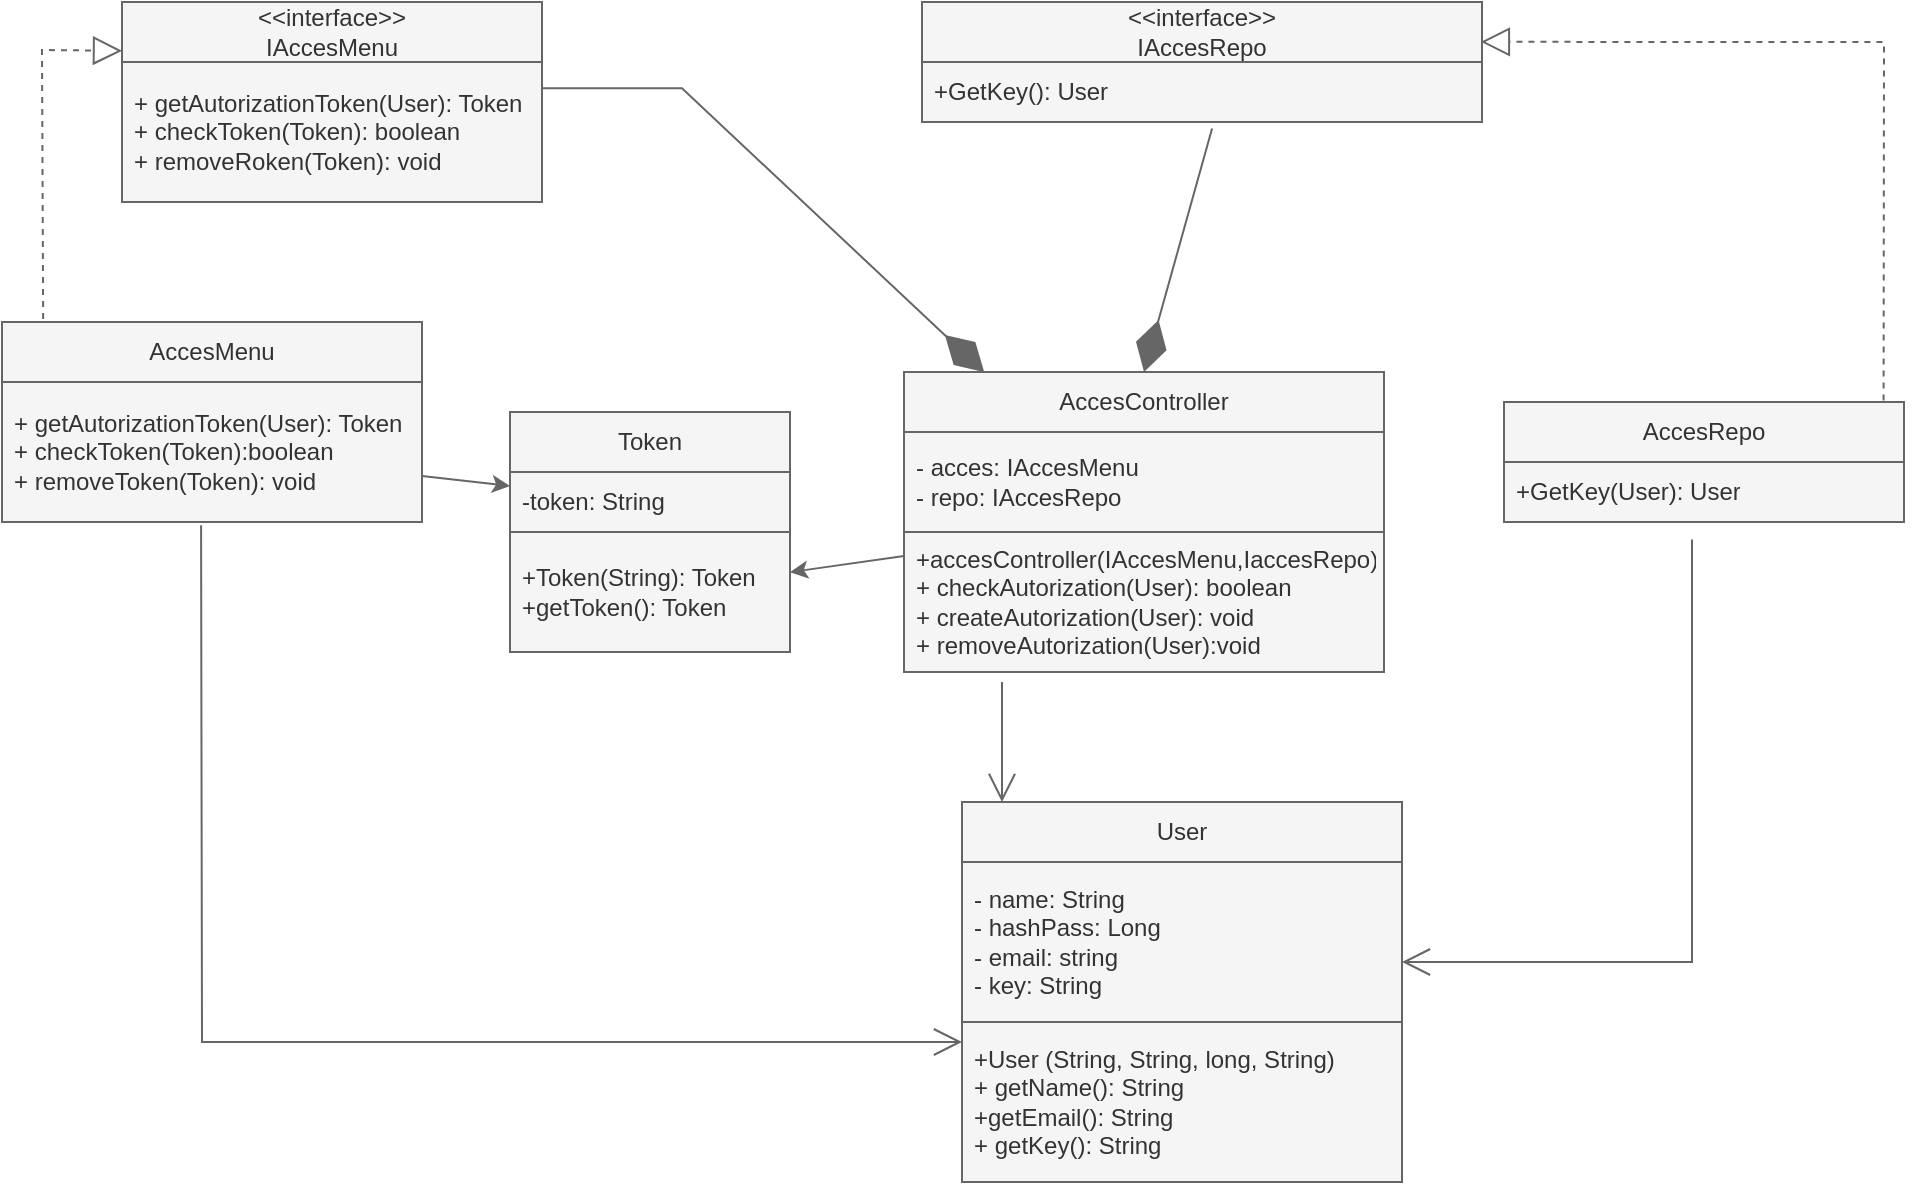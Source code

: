<mxfile scale="1" border="30">
    <diagram id="C5RBs43oDa-KdzZeNtuy" name="Page-1">
        <mxGraphModel dx="391" dy="1124" grid="0" gridSize="10" guides="1" tooltips="1" connect="1" arrows="1" fold="1" page="1" pageScale="1" pageWidth="1169" pageHeight="827" background="#FFFFFF" math="0" shadow="0">
            <root>
                <mxCell id="WIyWlLk6GJQsqaUBKTNV-0"/>
                <mxCell id="WIyWlLk6GJQsqaUBKTNV-1" parent="WIyWlLk6GJQsqaUBKTNV-0"/>
                <mxCell id="VEYTCsmouQsSnPpoifKZ-0" value="&amp;lt;&amp;lt;interface&amp;gt;&amp;gt;&lt;br&gt;IAccesMenu" style="swimlane;fontStyle=0;childLayout=stackLayout;horizontal=1;startSize=30;horizontalStack=0;resizeParent=1;resizeParentMax=0;resizeLast=0;collapsible=1;marginBottom=0;whiteSpace=wrap;html=1;fillColor=#f5f5f5;strokeColor=#666666;fontColor=#333333;" parent="WIyWlLk6GJQsqaUBKTNV-1" vertex="1">
                    <mxGeometry x="80" y="40" width="210" height="100" as="geometry">
                        <mxRectangle x="80" y="40" width="110" height="40" as="alternateBounds"/>
                    </mxGeometry>
                </mxCell>
                <mxCell id="VEYTCsmouQsSnPpoifKZ-1" value="+ getAutorizationToken(User): Token&lt;br&gt;+ checkToken(Token): boolean&lt;br&gt;+ removeRoken(Token): void" style="text;strokeColor=#666666;fillColor=#f5f5f5;align=left;verticalAlign=middle;spacingLeft=4;spacingRight=4;overflow=hidden;points=[[0,0.5],[1,0.5]];portConstraint=eastwest;rotatable=0;whiteSpace=wrap;html=1;fontColor=#333333;" parent="VEYTCsmouQsSnPpoifKZ-0" vertex="1">
                    <mxGeometry y="30" width="210" height="70" as="geometry"/>
                </mxCell>
                <mxCell id="VEYTCsmouQsSnPpoifKZ-4" value="AccesMenu" style="swimlane;fontStyle=0;childLayout=stackLayout;horizontal=1;startSize=30;horizontalStack=0;resizeParent=1;resizeParentMax=0;resizeLast=0;collapsible=1;marginBottom=0;whiteSpace=wrap;html=1;fillColor=#f5f5f5;strokeColor=#666666;fontColor=#333333;" parent="WIyWlLk6GJQsqaUBKTNV-1" vertex="1">
                    <mxGeometry x="20" y="200" width="210" height="100" as="geometry"/>
                </mxCell>
                <mxCell id="VEYTCsmouQsSnPpoifKZ-6" value="+ getAutorizationToken(User): Token&lt;br&gt;+ checkToken(Token):boolean&lt;br&gt;+ removeToken(Token): void" style="text;strokeColor=#666666;fillColor=#f5f5f5;align=left;verticalAlign=middle;spacingLeft=4;spacingRight=4;overflow=hidden;points=[[0,0.5],[1,0.5]];portConstraint=eastwest;rotatable=0;whiteSpace=wrap;html=1;fontColor=#333333;" parent="VEYTCsmouQsSnPpoifKZ-4" vertex="1">
                    <mxGeometry y="30" width="210" height="70" as="geometry"/>
                </mxCell>
                <mxCell id="VEYTCsmouQsSnPpoifKZ-8" value="&amp;lt;&amp;lt;interface&amp;gt;&amp;gt;&lt;br&gt;IAccesRepo" style="swimlane;fontStyle=0;childLayout=stackLayout;horizontal=1;startSize=30;horizontalStack=0;resizeParent=1;resizeParentMax=0;resizeLast=0;collapsible=1;marginBottom=0;whiteSpace=wrap;html=1;fillColor=#f5f5f5;strokeColor=#666666;fontColor=#333333;" parent="WIyWlLk6GJQsqaUBKTNV-1" vertex="1">
                    <mxGeometry x="480" y="40" width="280" height="60" as="geometry"/>
                </mxCell>
                <mxCell id="VEYTCsmouQsSnPpoifKZ-9" value="+GetKey(): User" style="text;strokeColor=#666666;fillColor=#f5f5f5;align=left;verticalAlign=middle;spacingLeft=4;spacingRight=4;overflow=hidden;points=[[0,0.5],[1,0.5]];portConstraint=eastwest;rotatable=0;whiteSpace=wrap;html=1;fontColor=#333333;" parent="VEYTCsmouQsSnPpoifKZ-8" vertex="1">
                    <mxGeometry y="30" width="280" height="30" as="geometry"/>
                </mxCell>
                <mxCell id="3" value="" style="edgeStyle=none;html=1;fillColor=#f5f5f5;strokeColor=#666666;" edge="1" parent="WIyWlLk6GJQsqaUBKTNV-1" source="VEYTCsmouQsSnPpoifKZ-12" target="VEYTCsmouQsSnPpoifKZ-21">
                    <mxGeometry relative="1" as="geometry"/>
                </mxCell>
                <mxCell id="VEYTCsmouQsSnPpoifKZ-12" value="AccesController" style="swimlane;fontStyle=0;childLayout=stackLayout;horizontal=1;startSize=30;horizontalStack=0;resizeParent=1;resizeParentMax=0;resizeLast=0;collapsible=1;marginBottom=0;whiteSpace=wrap;html=1;fillColor=#f5f5f5;strokeColor=#666666;fontColor=#333333;" parent="WIyWlLk6GJQsqaUBKTNV-1" vertex="1">
                    <mxGeometry x="471" y="225" width="240" height="150" as="geometry"/>
                </mxCell>
                <mxCell id="VEYTCsmouQsSnPpoifKZ-13" value="- acces: IAccesMenu&lt;br&gt;- repo: IAccesRepo" style="text;strokeColor=#666666;fillColor=#f5f5f5;align=left;verticalAlign=middle;spacingLeft=4;spacingRight=4;overflow=hidden;points=[[0,0.5],[1,0.5]];portConstraint=eastwest;rotatable=0;whiteSpace=wrap;html=1;fontColor=#333333;" parent="VEYTCsmouQsSnPpoifKZ-12" vertex="1">
                    <mxGeometry y="30" width="240" height="50" as="geometry"/>
                </mxCell>
                <mxCell id="noGfX4UjBAIZD2WYMjhh-2" value="+accesController(IAccesMenu,IaccesRepo)&lt;br&gt;+ checkAutorization(User): boolean&lt;br&gt;+ createAutorization(User): void&lt;br&gt;+ removeAutorization(User):void" style="text;strokeColor=#666666;fillColor=#f5f5f5;align=left;verticalAlign=middle;spacingLeft=4;spacingRight=4;overflow=hidden;points=[[0,0.5],[1,0.5]];portConstraint=eastwest;rotatable=0;whiteSpace=wrap;html=1;fontColor=#333333;" parent="VEYTCsmouQsSnPpoifKZ-12" vertex="1">
                    <mxGeometry y="80" width="240" height="70" as="geometry"/>
                </mxCell>
                <mxCell id="VEYTCsmouQsSnPpoifKZ-16" value="AccesRepo" style="swimlane;fontStyle=0;childLayout=stackLayout;horizontal=1;startSize=30;horizontalStack=0;resizeParent=1;resizeParentMax=0;resizeLast=0;collapsible=1;marginBottom=0;whiteSpace=wrap;html=1;fillColor=#f5f5f5;strokeColor=#666666;fontColor=#333333;" parent="WIyWlLk6GJQsqaUBKTNV-1" vertex="1">
                    <mxGeometry x="771" y="240" width="200" height="60" as="geometry"/>
                </mxCell>
                <mxCell id="VEYTCsmouQsSnPpoifKZ-17" value="+GetKey(User): User" style="text;strokeColor=#666666;fillColor=#f5f5f5;align=left;verticalAlign=middle;spacingLeft=4;spacingRight=4;overflow=hidden;points=[[0,0.5],[1,0.5]];portConstraint=eastwest;rotatable=0;whiteSpace=wrap;html=1;fontColor=#333333;" parent="VEYTCsmouQsSnPpoifKZ-16" vertex="1">
                    <mxGeometry y="30" width="200" height="30" as="geometry"/>
                </mxCell>
                <mxCell id="VEYTCsmouQsSnPpoifKZ-20" value="Token" style="swimlane;fontStyle=0;childLayout=stackLayout;horizontal=1;startSize=30;horizontalStack=0;resizeParent=1;resizeParentMax=0;resizeLast=0;collapsible=1;marginBottom=0;whiteSpace=wrap;html=1;fillColor=#f5f5f5;strokeColor=#666666;fontColor=#333333;" parent="WIyWlLk6GJQsqaUBKTNV-1" vertex="1">
                    <mxGeometry x="274" y="245" width="140" height="120" as="geometry"/>
                </mxCell>
                <mxCell id="noGfX4UjBAIZD2WYMjhh-1" value="-token: String" style="text;strokeColor=#666666;fillColor=#f5f5f5;align=left;verticalAlign=middle;spacingLeft=4;spacingRight=4;overflow=hidden;points=[[0,0.5],[1,0.5]];portConstraint=eastwest;rotatable=0;whiteSpace=wrap;html=1;fontColor=#333333;" parent="VEYTCsmouQsSnPpoifKZ-20" vertex="1">
                    <mxGeometry y="30" width="140" height="30" as="geometry"/>
                </mxCell>
                <mxCell id="VEYTCsmouQsSnPpoifKZ-21" value="+Token(String): Token&lt;br&gt;+getToken(): Token" style="text;strokeColor=#666666;fillColor=#f5f5f5;align=left;verticalAlign=middle;spacingLeft=4;spacingRight=4;overflow=hidden;points=[[0,0.5],[1,0.5]];portConstraint=eastwest;rotatable=0;whiteSpace=wrap;html=1;fontColor=#333333;" parent="VEYTCsmouQsSnPpoifKZ-20" vertex="1">
                    <mxGeometry y="60" width="140" height="60" as="geometry"/>
                </mxCell>
                <mxCell id="VEYTCsmouQsSnPpoifKZ-24" value="User" style="swimlane;fontStyle=0;childLayout=stackLayout;horizontal=1;startSize=30;horizontalStack=0;resizeParent=1;resizeParentMax=0;resizeLast=0;collapsible=1;marginBottom=0;whiteSpace=wrap;html=1;fillColor=#f5f5f5;strokeColor=#666666;fontColor=#333333;" parent="WIyWlLk6GJQsqaUBKTNV-1" vertex="1">
                    <mxGeometry x="500" y="440" width="220" height="190" as="geometry"/>
                </mxCell>
                <mxCell id="VEYTCsmouQsSnPpoifKZ-25" value="- name: String&lt;br&gt;- hashPass: Long&lt;br&gt;- email: string&lt;br&gt;- key: String" style="text;strokeColor=#666666;fillColor=#f5f5f5;align=left;verticalAlign=middle;spacingLeft=4;spacingRight=4;overflow=hidden;points=[[0,0.5],[1,0.5]];portConstraint=eastwest;rotatable=0;whiteSpace=wrap;html=1;fontColor=#333333;" parent="VEYTCsmouQsSnPpoifKZ-24" vertex="1">
                    <mxGeometry y="30" width="220" height="80" as="geometry"/>
                </mxCell>
                <mxCell id="VEYTCsmouQsSnPpoifKZ-26" value="+User (String, String, long, String)&lt;br&gt;+ getName(): String&lt;br&gt;+getEmail(): String&lt;br&gt;+ getKey(): String" style="text;strokeColor=#666666;fillColor=#f5f5f5;align=left;verticalAlign=middle;spacingLeft=4;spacingRight=4;overflow=hidden;points=[[0,0.5],[1,0.5]];portConstraint=eastwest;rotatable=0;whiteSpace=wrap;html=1;fontColor=#333333;" parent="VEYTCsmouQsSnPpoifKZ-24" vertex="1">
                    <mxGeometry y="110" width="220" height="80" as="geometry"/>
                </mxCell>
                <mxCell id="VEYTCsmouQsSnPpoifKZ-31" value="" style="endArrow=diamondThin;endFill=1;endSize=24;html=1;rounded=0;fillColor=#f5f5f5;strokeColor=#666666;" parent="WIyWlLk6GJQsqaUBKTNV-1" edge="1" target="VEYTCsmouQsSnPpoifKZ-12">
                    <mxGeometry width="160" relative="1" as="geometry">
                        <mxPoint x="290" y="83.18" as="sourcePoint"/>
                        <mxPoint x="360.32" y="230.0" as="targetPoint"/>
                        <Array as="points">
                            <mxPoint x="360" y="83.18"/>
                        </Array>
                    </mxGeometry>
                </mxCell>
                <mxCell id="VEYTCsmouQsSnPpoifKZ-32" value="" style="endArrow=diamondThin;endFill=1;endSize=24;html=1;rounded=0;exitX=0.518;exitY=1.109;exitDx=0;exitDy=0;entryX=0.5;entryY=0;entryDx=0;entryDy=0;exitPerimeter=0;fillColor=#f5f5f5;strokeColor=#666666;" parent="WIyWlLk6GJQsqaUBKTNV-1" source="VEYTCsmouQsSnPpoifKZ-9" target="VEYTCsmouQsSnPpoifKZ-12" edge="1">
                    <mxGeometry width="160" relative="1" as="geometry">
                        <mxPoint x="520" y="85" as="sourcePoint"/>
                        <mxPoint x="490" y="430" as="targetPoint"/>
                        <Array as="points"/>
                    </mxGeometry>
                </mxCell>
                <mxCell id="VEYTCsmouQsSnPpoifKZ-35" value="" style="endArrow=open;endFill=1;endSize=12;html=1;rounded=0;exitX=0.47;exitY=1.291;exitDx=0;exitDy=0;exitPerimeter=0;fillColor=#f5f5f5;strokeColor=#666666;" parent="WIyWlLk6GJQsqaUBKTNV-1" edge="1" source="VEYTCsmouQsSnPpoifKZ-17">
                    <mxGeometry width="160" relative="1" as="geometry">
                        <mxPoint x="760.0" y="290.0" as="sourcePoint"/>
                        <mxPoint x="720" y="520" as="targetPoint"/>
                        <Array as="points">
                            <mxPoint x="865" y="520"/>
                        </Array>
                    </mxGeometry>
                </mxCell>
                <mxCell id="VEYTCsmouQsSnPpoifKZ-36" value="" style="endArrow=open;endFill=1;endSize=12;html=1;rounded=0;exitX=0.474;exitY=1.023;exitDx=0;exitDy=0;exitPerimeter=0;fillColor=#f5f5f5;strokeColor=#666666;" parent="WIyWlLk6GJQsqaUBKTNV-1" source="VEYTCsmouQsSnPpoifKZ-6" edge="1">
                    <mxGeometry width="160" relative="1" as="geometry">
                        <mxPoint x="120" y="320" as="sourcePoint"/>
                        <mxPoint x="500" y="560" as="targetPoint"/>
                        <Array as="points">
                            <mxPoint x="120" y="560"/>
                        </Array>
                    </mxGeometry>
                </mxCell>
                <mxCell id="VEYTCsmouQsSnPpoifKZ-37" value="" style="endArrow=open;endFill=1;endSize=12;html=1;rounded=0;fillColor=#f5f5f5;strokeColor=#666666;" parent="WIyWlLk6GJQsqaUBKTNV-1" edge="1">
                    <mxGeometry width="160" relative="1" as="geometry">
                        <mxPoint x="520" y="380" as="sourcePoint"/>
                        <mxPoint x="520" y="440" as="targetPoint"/>
                    </mxGeometry>
                </mxCell>
                <mxCell id="VEYTCsmouQsSnPpoifKZ-38" value="" style="endArrow=block;dashed=1;endFill=0;endSize=12;html=1;rounded=0;exitX=0.098;exitY=-0.015;exitDx=0;exitDy=0;exitPerimeter=0;entryX=0;entryY=0.244;entryDx=0;entryDy=0;entryPerimeter=0;fillColor=#f5f5f5;strokeColor=#666666;" parent="WIyWlLk6GJQsqaUBKTNV-1" source="VEYTCsmouQsSnPpoifKZ-4" target="VEYTCsmouQsSnPpoifKZ-0" edge="1">
                    <mxGeometry width="160" relative="1" as="geometry">
                        <mxPoint x="320" y="300" as="sourcePoint"/>
                        <mxPoint x="480" y="300" as="targetPoint"/>
                        <Array as="points">
                            <mxPoint x="40" y="64"/>
                        </Array>
                    </mxGeometry>
                </mxCell>
                <mxCell id="VEYTCsmouQsSnPpoifKZ-39" value="" style="endArrow=block;dashed=1;endFill=0;endSize=12;html=1;rounded=0;exitX=0.949;exitY=-0.013;exitDx=0;exitDy=0;exitPerimeter=0;entryX=0.998;entryY=0.332;entryDx=0;entryDy=0;entryPerimeter=0;fillColor=#f5f5f5;strokeColor=#666666;" parent="WIyWlLk6GJQsqaUBKTNV-1" source="VEYTCsmouQsSnPpoifKZ-16" target="VEYTCsmouQsSnPpoifKZ-8" edge="1">
                    <mxGeometry width="160" relative="1" as="geometry">
                        <mxPoint x="650" y="160" as="sourcePoint"/>
                        <mxPoint x="810" y="160" as="targetPoint"/>
                        <Array as="points">
                            <mxPoint x="961" y="60"/>
                        </Array>
                    </mxGeometry>
                </mxCell>
                <mxCell id="4" value="" style="edgeStyle=none;html=1;fillColor=#f5f5f5;strokeColor=#666666;" edge="1" parent="WIyWlLk6GJQsqaUBKTNV-1" source="VEYTCsmouQsSnPpoifKZ-6" target="noGfX4UjBAIZD2WYMjhh-1">
                    <mxGeometry relative="1" as="geometry"/>
                </mxCell>
            </root>
        </mxGraphModel>
    </diagram>
</mxfile>